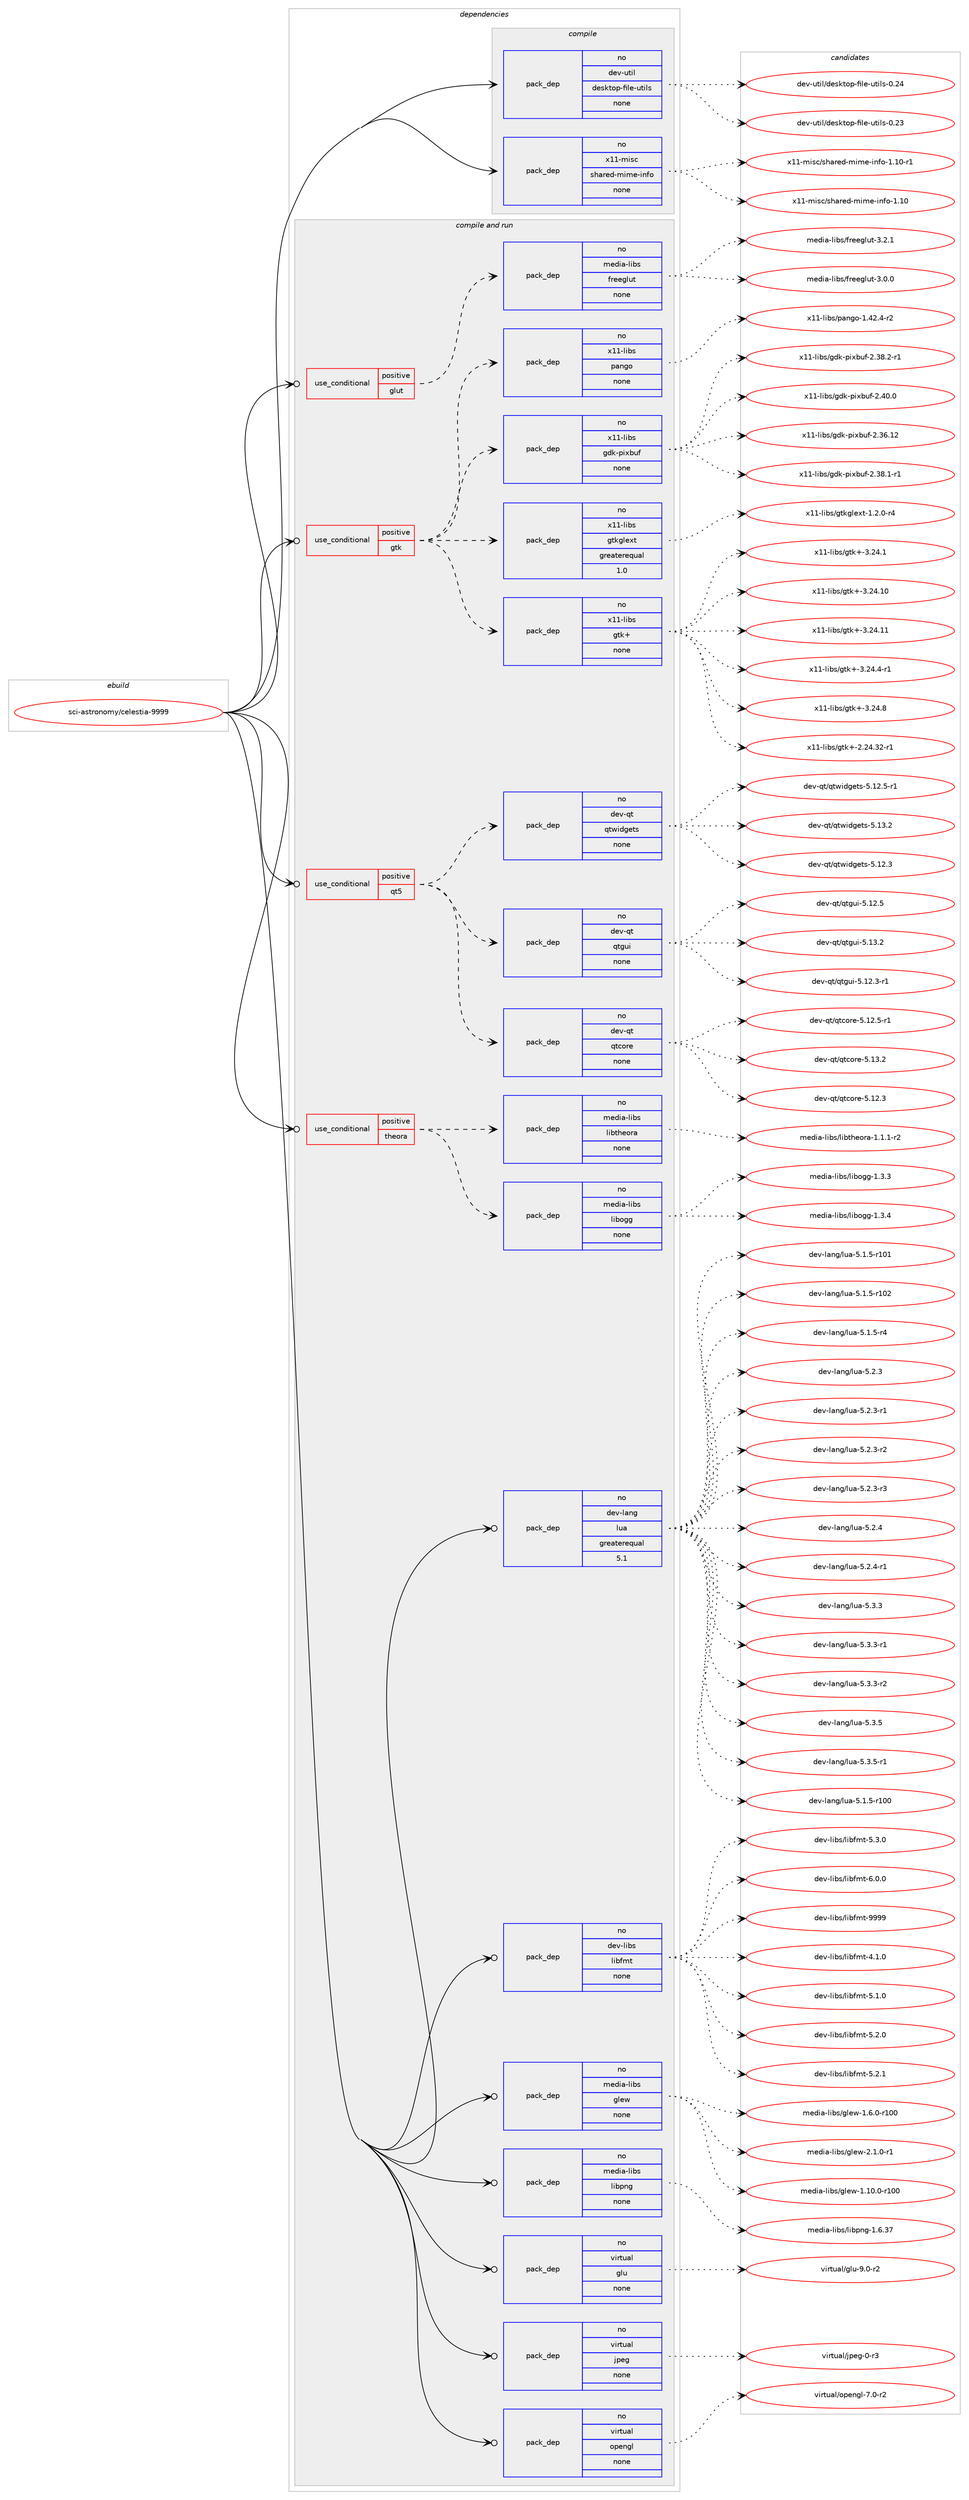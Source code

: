 digraph prolog {

# *************
# Graph options
# *************

newrank=true;
concentrate=true;
compound=true;
graph [rankdir=LR,fontname=Helvetica,fontsize=10,ranksep=1.5];#, ranksep=2.5, nodesep=0.2];
edge  [arrowhead=vee];
node  [fontname=Helvetica,fontsize=10];

# **********
# The ebuild
# **********

subgraph cluster_leftcol {
color=gray;
rank=same;
label=<<i>ebuild</i>>;
id [label="sci-astronomy/celestia-9999", color=red, width=4, href="../sci-astronomy/celestia-9999.svg"];
}

# ****************
# The dependencies
# ****************

subgraph cluster_midcol {
color=gray;
label=<<i>dependencies</i>>;
subgraph cluster_compile {
fillcolor="#eeeeee";
style=filled;
label=<<i>compile</i>>;
subgraph pack627579 {
dependency849056 [label=<<TABLE BORDER="0" CELLBORDER="1" CELLSPACING="0" CELLPADDING="4" WIDTH="220"><TR><TD ROWSPAN="6" CELLPADDING="30">pack_dep</TD></TR><TR><TD WIDTH="110">no</TD></TR><TR><TD>dev-util</TD></TR><TR><TD>desktop-file-utils</TD></TR><TR><TD>none</TD></TR><TR><TD></TD></TR></TABLE>>, shape=none, color=blue];
}
id:e -> dependency849056:w [weight=20,style="solid",arrowhead="vee"];
subgraph pack627580 {
dependency849057 [label=<<TABLE BORDER="0" CELLBORDER="1" CELLSPACING="0" CELLPADDING="4" WIDTH="220"><TR><TD ROWSPAN="6" CELLPADDING="30">pack_dep</TD></TR><TR><TD WIDTH="110">no</TD></TR><TR><TD>x11-misc</TD></TR><TR><TD>shared-mime-info</TD></TR><TR><TD>none</TD></TR><TR><TD></TD></TR></TABLE>>, shape=none, color=blue];
}
id:e -> dependency849057:w [weight=20,style="solid",arrowhead="vee"];
}
subgraph cluster_compileandrun {
fillcolor="#eeeeee";
style=filled;
label=<<i>compile and run</i>>;
subgraph cond206542 {
dependency849058 [label=<<TABLE BORDER="0" CELLBORDER="1" CELLSPACING="0" CELLPADDING="4"><TR><TD ROWSPAN="3" CELLPADDING="10">use_conditional</TD></TR><TR><TD>positive</TD></TR><TR><TD>glut</TD></TR></TABLE>>, shape=none, color=red];
subgraph pack627581 {
dependency849059 [label=<<TABLE BORDER="0" CELLBORDER="1" CELLSPACING="0" CELLPADDING="4" WIDTH="220"><TR><TD ROWSPAN="6" CELLPADDING="30">pack_dep</TD></TR><TR><TD WIDTH="110">no</TD></TR><TR><TD>media-libs</TD></TR><TR><TD>freeglut</TD></TR><TR><TD>none</TD></TR><TR><TD></TD></TR></TABLE>>, shape=none, color=blue];
}
dependency849058:e -> dependency849059:w [weight=20,style="dashed",arrowhead="vee"];
}
id:e -> dependency849058:w [weight=20,style="solid",arrowhead="odotvee"];
subgraph cond206543 {
dependency849060 [label=<<TABLE BORDER="0" CELLBORDER="1" CELLSPACING="0" CELLPADDING="4"><TR><TD ROWSPAN="3" CELLPADDING="10">use_conditional</TD></TR><TR><TD>positive</TD></TR><TR><TD>gtk</TD></TR></TABLE>>, shape=none, color=red];
subgraph pack627582 {
dependency849061 [label=<<TABLE BORDER="0" CELLBORDER="1" CELLSPACING="0" CELLPADDING="4" WIDTH="220"><TR><TD ROWSPAN="6" CELLPADDING="30">pack_dep</TD></TR><TR><TD WIDTH="110">no</TD></TR><TR><TD>x11-libs</TD></TR><TR><TD>gtk+</TD></TR><TR><TD>none</TD></TR><TR><TD></TD></TR></TABLE>>, shape=none, color=blue];
}
dependency849060:e -> dependency849061:w [weight=20,style="dashed",arrowhead="vee"];
subgraph pack627583 {
dependency849062 [label=<<TABLE BORDER="0" CELLBORDER="1" CELLSPACING="0" CELLPADDING="4" WIDTH="220"><TR><TD ROWSPAN="6" CELLPADDING="30">pack_dep</TD></TR><TR><TD WIDTH="110">no</TD></TR><TR><TD>x11-libs</TD></TR><TR><TD>gtkglext</TD></TR><TR><TD>greaterequal</TD></TR><TR><TD>1.0</TD></TR></TABLE>>, shape=none, color=blue];
}
dependency849060:e -> dependency849062:w [weight=20,style="dashed",arrowhead="vee"];
subgraph pack627584 {
dependency849063 [label=<<TABLE BORDER="0" CELLBORDER="1" CELLSPACING="0" CELLPADDING="4" WIDTH="220"><TR><TD ROWSPAN="6" CELLPADDING="30">pack_dep</TD></TR><TR><TD WIDTH="110">no</TD></TR><TR><TD>x11-libs</TD></TR><TR><TD>gdk-pixbuf</TD></TR><TR><TD>none</TD></TR><TR><TD></TD></TR></TABLE>>, shape=none, color=blue];
}
dependency849060:e -> dependency849063:w [weight=20,style="dashed",arrowhead="vee"];
subgraph pack627585 {
dependency849064 [label=<<TABLE BORDER="0" CELLBORDER="1" CELLSPACING="0" CELLPADDING="4" WIDTH="220"><TR><TD ROWSPAN="6" CELLPADDING="30">pack_dep</TD></TR><TR><TD WIDTH="110">no</TD></TR><TR><TD>x11-libs</TD></TR><TR><TD>pango</TD></TR><TR><TD>none</TD></TR><TR><TD></TD></TR></TABLE>>, shape=none, color=blue];
}
dependency849060:e -> dependency849064:w [weight=20,style="dashed",arrowhead="vee"];
}
id:e -> dependency849060:w [weight=20,style="solid",arrowhead="odotvee"];
subgraph cond206544 {
dependency849065 [label=<<TABLE BORDER="0" CELLBORDER="1" CELLSPACING="0" CELLPADDING="4"><TR><TD ROWSPAN="3" CELLPADDING="10">use_conditional</TD></TR><TR><TD>positive</TD></TR><TR><TD>qt5</TD></TR></TABLE>>, shape=none, color=red];
subgraph pack627586 {
dependency849066 [label=<<TABLE BORDER="0" CELLBORDER="1" CELLSPACING="0" CELLPADDING="4" WIDTH="220"><TR><TD ROWSPAN="6" CELLPADDING="30">pack_dep</TD></TR><TR><TD WIDTH="110">no</TD></TR><TR><TD>dev-qt</TD></TR><TR><TD>qtcore</TD></TR><TR><TD>none</TD></TR><TR><TD></TD></TR></TABLE>>, shape=none, color=blue];
}
dependency849065:e -> dependency849066:w [weight=20,style="dashed",arrowhead="vee"];
subgraph pack627587 {
dependency849067 [label=<<TABLE BORDER="0" CELLBORDER="1" CELLSPACING="0" CELLPADDING="4" WIDTH="220"><TR><TD ROWSPAN="6" CELLPADDING="30">pack_dep</TD></TR><TR><TD WIDTH="110">no</TD></TR><TR><TD>dev-qt</TD></TR><TR><TD>qtgui</TD></TR><TR><TD>none</TD></TR><TR><TD></TD></TR></TABLE>>, shape=none, color=blue];
}
dependency849065:e -> dependency849067:w [weight=20,style="dashed",arrowhead="vee"];
subgraph pack627588 {
dependency849068 [label=<<TABLE BORDER="0" CELLBORDER="1" CELLSPACING="0" CELLPADDING="4" WIDTH="220"><TR><TD ROWSPAN="6" CELLPADDING="30">pack_dep</TD></TR><TR><TD WIDTH="110">no</TD></TR><TR><TD>dev-qt</TD></TR><TR><TD>qtwidgets</TD></TR><TR><TD>none</TD></TR><TR><TD></TD></TR></TABLE>>, shape=none, color=blue];
}
dependency849065:e -> dependency849068:w [weight=20,style="dashed",arrowhead="vee"];
}
id:e -> dependency849065:w [weight=20,style="solid",arrowhead="odotvee"];
subgraph cond206545 {
dependency849069 [label=<<TABLE BORDER="0" CELLBORDER="1" CELLSPACING="0" CELLPADDING="4"><TR><TD ROWSPAN="3" CELLPADDING="10">use_conditional</TD></TR><TR><TD>positive</TD></TR><TR><TD>theora</TD></TR></TABLE>>, shape=none, color=red];
subgraph pack627589 {
dependency849070 [label=<<TABLE BORDER="0" CELLBORDER="1" CELLSPACING="0" CELLPADDING="4" WIDTH="220"><TR><TD ROWSPAN="6" CELLPADDING="30">pack_dep</TD></TR><TR><TD WIDTH="110">no</TD></TR><TR><TD>media-libs</TD></TR><TR><TD>libogg</TD></TR><TR><TD>none</TD></TR><TR><TD></TD></TR></TABLE>>, shape=none, color=blue];
}
dependency849069:e -> dependency849070:w [weight=20,style="dashed",arrowhead="vee"];
subgraph pack627590 {
dependency849071 [label=<<TABLE BORDER="0" CELLBORDER="1" CELLSPACING="0" CELLPADDING="4" WIDTH="220"><TR><TD ROWSPAN="6" CELLPADDING="30">pack_dep</TD></TR><TR><TD WIDTH="110">no</TD></TR><TR><TD>media-libs</TD></TR><TR><TD>libtheora</TD></TR><TR><TD>none</TD></TR><TR><TD></TD></TR></TABLE>>, shape=none, color=blue];
}
dependency849069:e -> dependency849071:w [weight=20,style="dashed",arrowhead="vee"];
}
id:e -> dependency849069:w [weight=20,style="solid",arrowhead="odotvee"];
subgraph pack627591 {
dependency849072 [label=<<TABLE BORDER="0" CELLBORDER="1" CELLSPACING="0" CELLPADDING="4" WIDTH="220"><TR><TD ROWSPAN="6" CELLPADDING="30">pack_dep</TD></TR><TR><TD WIDTH="110">no</TD></TR><TR><TD>dev-lang</TD></TR><TR><TD>lua</TD></TR><TR><TD>greaterequal</TD></TR><TR><TD>5.1</TD></TR></TABLE>>, shape=none, color=blue];
}
id:e -> dependency849072:w [weight=20,style="solid",arrowhead="odotvee"];
subgraph pack627592 {
dependency849073 [label=<<TABLE BORDER="0" CELLBORDER="1" CELLSPACING="0" CELLPADDING="4" WIDTH="220"><TR><TD ROWSPAN="6" CELLPADDING="30">pack_dep</TD></TR><TR><TD WIDTH="110">no</TD></TR><TR><TD>dev-libs</TD></TR><TR><TD>libfmt</TD></TR><TR><TD>none</TD></TR><TR><TD></TD></TR></TABLE>>, shape=none, color=blue];
}
id:e -> dependency849073:w [weight=20,style="solid",arrowhead="odotvee"];
subgraph pack627593 {
dependency849074 [label=<<TABLE BORDER="0" CELLBORDER="1" CELLSPACING="0" CELLPADDING="4" WIDTH="220"><TR><TD ROWSPAN="6" CELLPADDING="30">pack_dep</TD></TR><TR><TD WIDTH="110">no</TD></TR><TR><TD>media-libs</TD></TR><TR><TD>glew</TD></TR><TR><TD>none</TD></TR><TR><TD></TD></TR></TABLE>>, shape=none, color=blue];
}
id:e -> dependency849074:w [weight=20,style="solid",arrowhead="odotvee"];
subgraph pack627594 {
dependency849075 [label=<<TABLE BORDER="0" CELLBORDER="1" CELLSPACING="0" CELLPADDING="4" WIDTH="220"><TR><TD ROWSPAN="6" CELLPADDING="30">pack_dep</TD></TR><TR><TD WIDTH="110">no</TD></TR><TR><TD>media-libs</TD></TR><TR><TD>libpng</TD></TR><TR><TD>none</TD></TR><TR><TD></TD></TR></TABLE>>, shape=none, color=blue];
}
id:e -> dependency849075:w [weight=20,style="solid",arrowhead="odotvee"];
subgraph pack627595 {
dependency849076 [label=<<TABLE BORDER="0" CELLBORDER="1" CELLSPACING="0" CELLPADDING="4" WIDTH="220"><TR><TD ROWSPAN="6" CELLPADDING="30">pack_dep</TD></TR><TR><TD WIDTH="110">no</TD></TR><TR><TD>virtual</TD></TR><TR><TD>glu</TD></TR><TR><TD>none</TD></TR><TR><TD></TD></TR></TABLE>>, shape=none, color=blue];
}
id:e -> dependency849076:w [weight=20,style="solid",arrowhead="odotvee"];
subgraph pack627596 {
dependency849077 [label=<<TABLE BORDER="0" CELLBORDER="1" CELLSPACING="0" CELLPADDING="4" WIDTH="220"><TR><TD ROWSPAN="6" CELLPADDING="30">pack_dep</TD></TR><TR><TD WIDTH="110">no</TD></TR><TR><TD>virtual</TD></TR><TR><TD>jpeg</TD></TR><TR><TD>none</TD></TR><TR><TD></TD></TR></TABLE>>, shape=none, color=blue];
}
id:e -> dependency849077:w [weight=20,style="solid",arrowhead="odotvee"];
subgraph pack627597 {
dependency849078 [label=<<TABLE BORDER="0" CELLBORDER="1" CELLSPACING="0" CELLPADDING="4" WIDTH="220"><TR><TD ROWSPAN="6" CELLPADDING="30">pack_dep</TD></TR><TR><TD WIDTH="110">no</TD></TR><TR><TD>virtual</TD></TR><TR><TD>opengl</TD></TR><TR><TD>none</TD></TR><TR><TD></TD></TR></TABLE>>, shape=none, color=blue];
}
id:e -> dependency849078:w [weight=20,style="solid",arrowhead="odotvee"];
}
subgraph cluster_run {
fillcolor="#eeeeee";
style=filled;
label=<<i>run</i>>;
}
}

# **************
# The candidates
# **************

subgraph cluster_choices {
rank=same;
color=gray;
label=<<i>candidates</i>>;

subgraph choice627579 {
color=black;
nodesep=1;
choice100101118451171161051084710010111510711611111245102105108101451171161051081154548465051 [label="dev-util/desktop-file-utils-0.23", color=red, width=4,href="../dev-util/desktop-file-utils-0.23.svg"];
choice100101118451171161051084710010111510711611111245102105108101451171161051081154548465052 [label="dev-util/desktop-file-utils-0.24", color=red, width=4,href="../dev-util/desktop-file-utils-0.24.svg"];
dependency849056:e -> choice100101118451171161051084710010111510711611111245102105108101451171161051081154548465051:w [style=dotted,weight="100"];
dependency849056:e -> choice100101118451171161051084710010111510711611111245102105108101451171161051081154548465052:w [style=dotted,weight="100"];
}
subgraph choice627580 {
color=black;
nodesep=1;
choice12049494510910511599471151049711410110045109105109101451051101021114549464948 [label="x11-misc/shared-mime-info-1.10", color=red, width=4,href="../x11-misc/shared-mime-info-1.10.svg"];
choice120494945109105115994711510497114101100451091051091014510511010211145494649484511449 [label="x11-misc/shared-mime-info-1.10-r1", color=red, width=4,href="../x11-misc/shared-mime-info-1.10-r1.svg"];
dependency849057:e -> choice12049494510910511599471151049711410110045109105109101451051101021114549464948:w [style=dotted,weight="100"];
dependency849057:e -> choice120494945109105115994711510497114101100451091051091014510511010211145494649484511449:w [style=dotted,weight="100"];
}
subgraph choice627581 {
color=black;
nodesep=1;
choice10910110010597451081059811547102114101101103108117116455146484648 [label="media-libs/freeglut-3.0.0", color=red, width=4,href="../media-libs/freeglut-3.0.0.svg"];
choice10910110010597451081059811547102114101101103108117116455146504649 [label="media-libs/freeglut-3.2.1", color=red, width=4,href="../media-libs/freeglut-3.2.1.svg"];
dependency849059:e -> choice10910110010597451081059811547102114101101103108117116455146484648:w [style=dotted,weight="100"];
dependency849059:e -> choice10910110010597451081059811547102114101101103108117116455146504649:w [style=dotted,weight="100"];
}
subgraph choice627582 {
color=black;
nodesep=1;
choice12049494510810598115471031161074345504650524651504511449 [label="x11-libs/gtk+-2.24.32-r1", color=red, width=4,href="../x11-libs/gtk+-2.24.32-r1.svg"];
choice12049494510810598115471031161074345514650524649 [label="x11-libs/gtk+-3.24.1", color=red, width=4,href="../x11-libs/gtk+-3.24.1.svg"];
choice1204949451081059811547103116107434551465052464948 [label="x11-libs/gtk+-3.24.10", color=red, width=4,href="../x11-libs/gtk+-3.24.10.svg"];
choice1204949451081059811547103116107434551465052464949 [label="x11-libs/gtk+-3.24.11", color=red, width=4,href="../x11-libs/gtk+-3.24.11.svg"];
choice120494945108105981154710311610743455146505246524511449 [label="x11-libs/gtk+-3.24.4-r1", color=red, width=4,href="../x11-libs/gtk+-3.24.4-r1.svg"];
choice12049494510810598115471031161074345514650524656 [label="x11-libs/gtk+-3.24.8", color=red, width=4,href="../x11-libs/gtk+-3.24.8.svg"];
dependency849061:e -> choice12049494510810598115471031161074345504650524651504511449:w [style=dotted,weight="100"];
dependency849061:e -> choice12049494510810598115471031161074345514650524649:w [style=dotted,weight="100"];
dependency849061:e -> choice1204949451081059811547103116107434551465052464948:w [style=dotted,weight="100"];
dependency849061:e -> choice1204949451081059811547103116107434551465052464949:w [style=dotted,weight="100"];
dependency849061:e -> choice120494945108105981154710311610743455146505246524511449:w [style=dotted,weight="100"];
dependency849061:e -> choice12049494510810598115471031161074345514650524656:w [style=dotted,weight="100"];
}
subgraph choice627583 {
color=black;
nodesep=1;
choice12049494510810598115471031161071031081011201164549465046484511452 [label="x11-libs/gtkglext-1.2.0-r4", color=red, width=4,href="../x11-libs/gtkglext-1.2.0-r4.svg"];
dependency849062:e -> choice12049494510810598115471031161071031081011201164549465046484511452:w [style=dotted,weight="100"];
}
subgraph choice627584 {
color=black;
nodesep=1;
choice120494945108105981154710310010745112105120981171024550465154464950 [label="x11-libs/gdk-pixbuf-2.36.12", color=red, width=4,href="../x11-libs/gdk-pixbuf-2.36.12.svg"];
choice12049494510810598115471031001074511210512098117102455046515646494511449 [label="x11-libs/gdk-pixbuf-2.38.1-r1", color=red, width=4,href="../x11-libs/gdk-pixbuf-2.38.1-r1.svg"];
choice12049494510810598115471031001074511210512098117102455046515646504511449 [label="x11-libs/gdk-pixbuf-2.38.2-r1", color=red, width=4,href="../x11-libs/gdk-pixbuf-2.38.2-r1.svg"];
choice1204949451081059811547103100107451121051209811710245504652484648 [label="x11-libs/gdk-pixbuf-2.40.0", color=red, width=4,href="../x11-libs/gdk-pixbuf-2.40.0.svg"];
dependency849063:e -> choice120494945108105981154710310010745112105120981171024550465154464950:w [style=dotted,weight="100"];
dependency849063:e -> choice12049494510810598115471031001074511210512098117102455046515646494511449:w [style=dotted,weight="100"];
dependency849063:e -> choice12049494510810598115471031001074511210512098117102455046515646504511449:w [style=dotted,weight="100"];
dependency849063:e -> choice1204949451081059811547103100107451121051209811710245504652484648:w [style=dotted,weight="100"];
}
subgraph choice627585 {
color=black;
nodesep=1;
choice120494945108105981154711297110103111454946525046524511450 [label="x11-libs/pango-1.42.4-r2", color=red, width=4,href="../x11-libs/pango-1.42.4-r2.svg"];
dependency849064:e -> choice120494945108105981154711297110103111454946525046524511450:w [style=dotted,weight="100"];
}
subgraph choice627586 {
color=black;
nodesep=1;
choice10010111845113116471131169911111410145534649504651 [label="dev-qt/qtcore-5.12.3", color=red, width=4,href="../dev-qt/qtcore-5.12.3.svg"];
choice100101118451131164711311699111114101455346495046534511449 [label="dev-qt/qtcore-5.12.5-r1", color=red, width=4,href="../dev-qt/qtcore-5.12.5-r1.svg"];
choice10010111845113116471131169911111410145534649514650 [label="dev-qt/qtcore-5.13.2", color=red, width=4,href="../dev-qt/qtcore-5.13.2.svg"];
dependency849066:e -> choice10010111845113116471131169911111410145534649504651:w [style=dotted,weight="100"];
dependency849066:e -> choice100101118451131164711311699111114101455346495046534511449:w [style=dotted,weight="100"];
dependency849066:e -> choice10010111845113116471131169911111410145534649514650:w [style=dotted,weight="100"];
}
subgraph choice627587 {
color=black;
nodesep=1;
choice1001011184511311647113116103117105455346495046514511449 [label="dev-qt/qtgui-5.12.3-r1", color=red, width=4,href="../dev-qt/qtgui-5.12.3-r1.svg"];
choice100101118451131164711311610311710545534649504653 [label="dev-qt/qtgui-5.12.5", color=red, width=4,href="../dev-qt/qtgui-5.12.5.svg"];
choice100101118451131164711311610311710545534649514650 [label="dev-qt/qtgui-5.13.2", color=red, width=4,href="../dev-qt/qtgui-5.13.2.svg"];
dependency849067:e -> choice1001011184511311647113116103117105455346495046514511449:w [style=dotted,weight="100"];
dependency849067:e -> choice100101118451131164711311610311710545534649504653:w [style=dotted,weight="100"];
dependency849067:e -> choice100101118451131164711311610311710545534649514650:w [style=dotted,weight="100"];
}
subgraph choice627588 {
color=black;
nodesep=1;
choice100101118451131164711311611910510010310111611545534649504651 [label="dev-qt/qtwidgets-5.12.3", color=red, width=4,href="../dev-qt/qtwidgets-5.12.3.svg"];
choice1001011184511311647113116119105100103101116115455346495046534511449 [label="dev-qt/qtwidgets-5.12.5-r1", color=red, width=4,href="../dev-qt/qtwidgets-5.12.5-r1.svg"];
choice100101118451131164711311611910510010310111611545534649514650 [label="dev-qt/qtwidgets-5.13.2", color=red, width=4,href="../dev-qt/qtwidgets-5.13.2.svg"];
dependency849068:e -> choice100101118451131164711311611910510010310111611545534649504651:w [style=dotted,weight="100"];
dependency849068:e -> choice1001011184511311647113116119105100103101116115455346495046534511449:w [style=dotted,weight="100"];
dependency849068:e -> choice100101118451131164711311611910510010310111611545534649514650:w [style=dotted,weight="100"];
}
subgraph choice627589 {
color=black;
nodesep=1;
choice1091011001059745108105981154710810598111103103454946514651 [label="media-libs/libogg-1.3.3", color=red, width=4,href="../media-libs/libogg-1.3.3.svg"];
choice1091011001059745108105981154710810598111103103454946514652 [label="media-libs/libogg-1.3.4", color=red, width=4,href="../media-libs/libogg-1.3.4.svg"];
dependency849070:e -> choice1091011001059745108105981154710810598111103103454946514651:w [style=dotted,weight="100"];
dependency849070:e -> choice1091011001059745108105981154710810598111103103454946514652:w [style=dotted,weight="100"];
}
subgraph choice627590 {
color=black;
nodesep=1;
choice1091011001059745108105981154710810598116104101111114974549464946494511450 [label="media-libs/libtheora-1.1.1-r2", color=red, width=4,href="../media-libs/libtheora-1.1.1-r2.svg"];
dependency849071:e -> choice1091011001059745108105981154710810598116104101111114974549464946494511450:w [style=dotted,weight="100"];
}
subgraph choice627591 {
color=black;
nodesep=1;
choice1001011184510897110103471081179745534649465345114494848 [label="dev-lang/lua-5.1.5-r100", color=red, width=4,href="../dev-lang/lua-5.1.5-r100.svg"];
choice1001011184510897110103471081179745534649465345114494849 [label="dev-lang/lua-5.1.5-r101", color=red, width=4,href="../dev-lang/lua-5.1.5-r101.svg"];
choice1001011184510897110103471081179745534649465345114494850 [label="dev-lang/lua-5.1.5-r102", color=red, width=4,href="../dev-lang/lua-5.1.5-r102.svg"];
choice100101118451089711010347108117974553464946534511452 [label="dev-lang/lua-5.1.5-r4", color=red, width=4,href="../dev-lang/lua-5.1.5-r4.svg"];
choice10010111845108971101034710811797455346504651 [label="dev-lang/lua-5.2.3", color=red, width=4,href="../dev-lang/lua-5.2.3.svg"];
choice100101118451089711010347108117974553465046514511449 [label="dev-lang/lua-5.2.3-r1", color=red, width=4,href="../dev-lang/lua-5.2.3-r1.svg"];
choice100101118451089711010347108117974553465046514511450 [label="dev-lang/lua-5.2.3-r2", color=red, width=4,href="../dev-lang/lua-5.2.3-r2.svg"];
choice100101118451089711010347108117974553465046514511451 [label="dev-lang/lua-5.2.3-r3", color=red, width=4,href="../dev-lang/lua-5.2.3-r3.svg"];
choice10010111845108971101034710811797455346504652 [label="dev-lang/lua-5.2.4", color=red, width=4,href="../dev-lang/lua-5.2.4.svg"];
choice100101118451089711010347108117974553465046524511449 [label="dev-lang/lua-5.2.4-r1", color=red, width=4,href="../dev-lang/lua-5.2.4-r1.svg"];
choice10010111845108971101034710811797455346514651 [label="dev-lang/lua-5.3.3", color=red, width=4,href="../dev-lang/lua-5.3.3.svg"];
choice100101118451089711010347108117974553465146514511449 [label="dev-lang/lua-5.3.3-r1", color=red, width=4,href="../dev-lang/lua-5.3.3-r1.svg"];
choice100101118451089711010347108117974553465146514511450 [label="dev-lang/lua-5.3.3-r2", color=red, width=4,href="../dev-lang/lua-5.3.3-r2.svg"];
choice10010111845108971101034710811797455346514653 [label="dev-lang/lua-5.3.5", color=red, width=4,href="../dev-lang/lua-5.3.5.svg"];
choice100101118451089711010347108117974553465146534511449 [label="dev-lang/lua-5.3.5-r1", color=red, width=4,href="../dev-lang/lua-5.3.5-r1.svg"];
dependency849072:e -> choice1001011184510897110103471081179745534649465345114494848:w [style=dotted,weight="100"];
dependency849072:e -> choice1001011184510897110103471081179745534649465345114494849:w [style=dotted,weight="100"];
dependency849072:e -> choice1001011184510897110103471081179745534649465345114494850:w [style=dotted,weight="100"];
dependency849072:e -> choice100101118451089711010347108117974553464946534511452:w [style=dotted,weight="100"];
dependency849072:e -> choice10010111845108971101034710811797455346504651:w [style=dotted,weight="100"];
dependency849072:e -> choice100101118451089711010347108117974553465046514511449:w [style=dotted,weight="100"];
dependency849072:e -> choice100101118451089711010347108117974553465046514511450:w [style=dotted,weight="100"];
dependency849072:e -> choice100101118451089711010347108117974553465046514511451:w [style=dotted,weight="100"];
dependency849072:e -> choice10010111845108971101034710811797455346504652:w [style=dotted,weight="100"];
dependency849072:e -> choice100101118451089711010347108117974553465046524511449:w [style=dotted,weight="100"];
dependency849072:e -> choice10010111845108971101034710811797455346514651:w [style=dotted,weight="100"];
dependency849072:e -> choice100101118451089711010347108117974553465146514511449:w [style=dotted,weight="100"];
dependency849072:e -> choice100101118451089711010347108117974553465146514511450:w [style=dotted,weight="100"];
dependency849072:e -> choice10010111845108971101034710811797455346514653:w [style=dotted,weight="100"];
dependency849072:e -> choice100101118451089711010347108117974553465146534511449:w [style=dotted,weight="100"];
}
subgraph choice627592 {
color=black;
nodesep=1;
choice10010111845108105981154710810598102109116455246494648 [label="dev-libs/libfmt-4.1.0", color=red, width=4,href="../dev-libs/libfmt-4.1.0.svg"];
choice10010111845108105981154710810598102109116455346494648 [label="dev-libs/libfmt-5.1.0", color=red, width=4,href="../dev-libs/libfmt-5.1.0.svg"];
choice10010111845108105981154710810598102109116455346504648 [label="dev-libs/libfmt-5.2.0", color=red, width=4,href="../dev-libs/libfmt-5.2.0.svg"];
choice10010111845108105981154710810598102109116455346504649 [label="dev-libs/libfmt-5.2.1", color=red, width=4,href="../dev-libs/libfmt-5.2.1.svg"];
choice10010111845108105981154710810598102109116455346514648 [label="dev-libs/libfmt-5.3.0", color=red, width=4,href="../dev-libs/libfmt-5.3.0.svg"];
choice10010111845108105981154710810598102109116455446484648 [label="dev-libs/libfmt-6.0.0", color=red, width=4,href="../dev-libs/libfmt-6.0.0.svg"];
choice100101118451081059811547108105981021091164557575757 [label="dev-libs/libfmt-9999", color=red, width=4,href="../dev-libs/libfmt-9999.svg"];
dependency849073:e -> choice10010111845108105981154710810598102109116455246494648:w [style=dotted,weight="100"];
dependency849073:e -> choice10010111845108105981154710810598102109116455346494648:w [style=dotted,weight="100"];
dependency849073:e -> choice10010111845108105981154710810598102109116455346504648:w [style=dotted,weight="100"];
dependency849073:e -> choice10010111845108105981154710810598102109116455346504649:w [style=dotted,weight="100"];
dependency849073:e -> choice10010111845108105981154710810598102109116455346514648:w [style=dotted,weight="100"];
dependency849073:e -> choice10010111845108105981154710810598102109116455446484648:w [style=dotted,weight="100"];
dependency849073:e -> choice100101118451081059811547108105981021091164557575757:w [style=dotted,weight="100"];
}
subgraph choice627593 {
color=black;
nodesep=1;
choice109101100105974510810598115471031081011194549464948464845114494848 [label="media-libs/glew-1.10.0-r100", color=red, width=4,href="../media-libs/glew-1.10.0-r100.svg"];
choice1091011001059745108105981154710310810111945494654464845114494848 [label="media-libs/glew-1.6.0-r100", color=red, width=4,href="../media-libs/glew-1.6.0-r100.svg"];
choice109101100105974510810598115471031081011194550464946484511449 [label="media-libs/glew-2.1.0-r1", color=red, width=4,href="../media-libs/glew-2.1.0-r1.svg"];
dependency849074:e -> choice109101100105974510810598115471031081011194549464948464845114494848:w [style=dotted,weight="100"];
dependency849074:e -> choice1091011001059745108105981154710310810111945494654464845114494848:w [style=dotted,weight="100"];
dependency849074:e -> choice109101100105974510810598115471031081011194550464946484511449:w [style=dotted,weight="100"];
}
subgraph choice627594 {
color=black;
nodesep=1;
choice109101100105974510810598115471081059811211010345494654465155 [label="media-libs/libpng-1.6.37", color=red, width=4,href="../media-libs/libpng-1.6.37.svg"];
dependency849075:e -> choice109101100105974510810598115471081059811211010345494654465155:w [style=dotted,weight="100"];
}
subgraph choice627595 {
color=black;
nodesep=1;
choice1181051141161179710847103108117455746484511450 [label="virtual/glu-9.0-r2", color=red, width=4,href="../virtual/glu-9.0-r2.svg"];
dependency849076:e -> choice1181051141161179710847103108117455746484511450:w [style=dotted,weight="100"];
}
subgraph choice627596 {
color=black;
nodesep=1;
choice118105114116117971084710611210110345484511451 [label="virtual/jpeg-0-r3", color=red, width=4,href="../virtual/jpeg-0-r3.svg"];
dependency849077:e -> choice118105114116117971084710611210110345484511451:w [style=dotted,weight="100"];
}
subgraph choice627597 {
color=black;
nodesep=1;
choice1181051141161179710847111112101110103108455546484511450 [label="virtual/opengl-7.0-r2", color=red, width=4,href="../virtual/opengl-7.0-r2.svg"];
dependency849078:e -> choice1181051141161179710847111112101110103108455546484511450:w [style=dotted,weight="100"];
}
}

}
